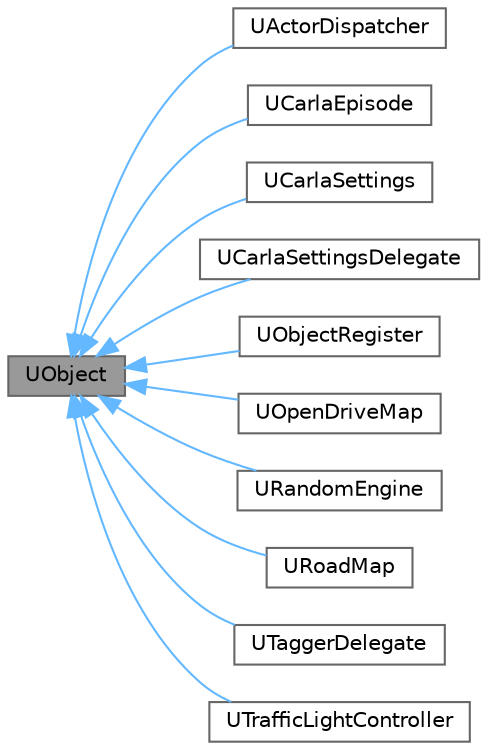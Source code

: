 digraph "UObject"
{
 // INTERACTIVE_SVG=YES
 // LATEX_PDF_SIZE
  bgcolor="transparent";
  edge [fontname=Helvetica,fontsize=10,labelfontname=Helvetica,labelfontsize=10];
  node [fontname=Helvetica,fontsize=10,shape=box,height=0.2,width=0.4];
  rankdir="LR";
  Node1 [id="Node000001",label="UObject",height=0.2,width=0.4,color="gray40", fillcolor="grey60", style="filled", fontcolor="black",tooltip=" "];
  Node1 -> Node2 [id="edge1_Node000001_Node000002",dir="back",color="steelblue1",style="solid",tooltip=" "];
  Node2 [id="Node000002",label="UActorDispatcher",height=0.2,width=0.4,color="gray40", fillcolor="white", style="filled",URL="$d7/d90/classUActorDispatcher.html",tooltip="Object in charge of binding ActorDefinitions to spawn functions, as well as keeping the registry of a..."];
  Node1 -> Node3 [id="edge2_Node000001_Node000003",dir="back",color="steelblue1",style="solid",tooltip=" "];
  Node3 [id="Node000003",label="UCarlaEpisode",height=0.2,width=0.4,color="gray40", fillcolor="white", style="filled",URL="$dc/d84/classUCarlaEpisode.html",tooltip="A simulation episode."];
  Node1 -> Node4 [id="edge3_Node000001_Node000004",dir="back",color="steelblue1",style="solid",tooltip=" "];
  Node4 [id="Node000004",label="UCarlaSettings",height=0.2,width=0.4,color="gray40", fillcolor="white", style="filled",URL="$d7/d1e/classUCarlaSettings.html",tooltip="Global settings for CARLA."];
  Node1 -> Node5 [id="edge4_Node000001_Node000005",dir="back",color="steelblue1",style="solid",tooltip=" "];
  Node5 [id="Node000005",label="UCarlaSettingsDelegate",height=0.2,width=0.4,color="gray40", fillcolor="white", style="filled",URL="$d4/d74/classUCarlaSettingsDelegate.html",tooltip="Used to set settings for every actor that is spawned into the world."];
  Node1 -> Node6 [id="edge5_Node000001_Node000006",dir="back",color="steelblue1",style="solid",tooltip=" "];
  Node6 [id="Node000006",label="UObjectRegister",height=0.2,width=0.4,color="gray40", fillcolor="white", style="filled",URL="$d2/d5b/classUObjectRegister.html",tooltip=" "];
  Node1 -> Node7 [id="edge6_Node000001_Node000007",dir="back",color="steelblue1",style="solid",tooltip=" "];
  Node7 [id="Node000007",label="UOpenDriveMap",height=0.2,width=0.4,color="gray40", fillcolor="white", style="filled",URL="$d8/dfe/classUOpenDriveMap.html",tooltip="将 CARLA OpenDrive API 公开给蓝图的辅助类。"];
  Node1 -> Node8 [id="edge7_Node000001_Node000008",dir="back",color="steelblue1",style="solid",tooltip=" "];
  Node8 [id="Node000008",label="URandomEngine",height=0.2,width=0.4,color="gray40", fillcolor="white", style="filled",URL="$d2/d4b/classURandomEngine.html",tooltip=" "];
  Node1 -> Node9 [id="edge8_Node000001_Node000009",dir="back",color="steelblue1",style="solid",tooltip=" "];
  Node9 [id="Node000009",label="URoadMap",height=0.2,width=0.4,color="gray40", fillcolor="white", style="filled",URL="$d5/db2/classURoadMap.html",tooltip="Road map of the level."];
  Node1 -> Node10 [id="edge9_Node000001_Node000010",dir="back",color="steelblue1",style="solid",tooltip=" "];
  Node10 [id="Node000010",label="UTaggerDelegate",height=0.2,width=0.4,color="gray40", fillcolor="white", style="filled",URL="$df/dad/classUTaggerDelegate.html",tooltip="Used to tag every actor that is spawned into the world."];
  Node1 -> Node11 [id="edge10_Node000001_Node000011",dir="back",color="steelblue1",style="solid",tooltip=" "];
  Node11 [id="Node000011",label="UTrafficLightController",height=0.2,width=0.4,color="gray40", fillcolor="white", style="filled",URL="$d3/d08/classUTrafficLightController.html",tooltip="Maps a controller from OpenDrive."];
}
